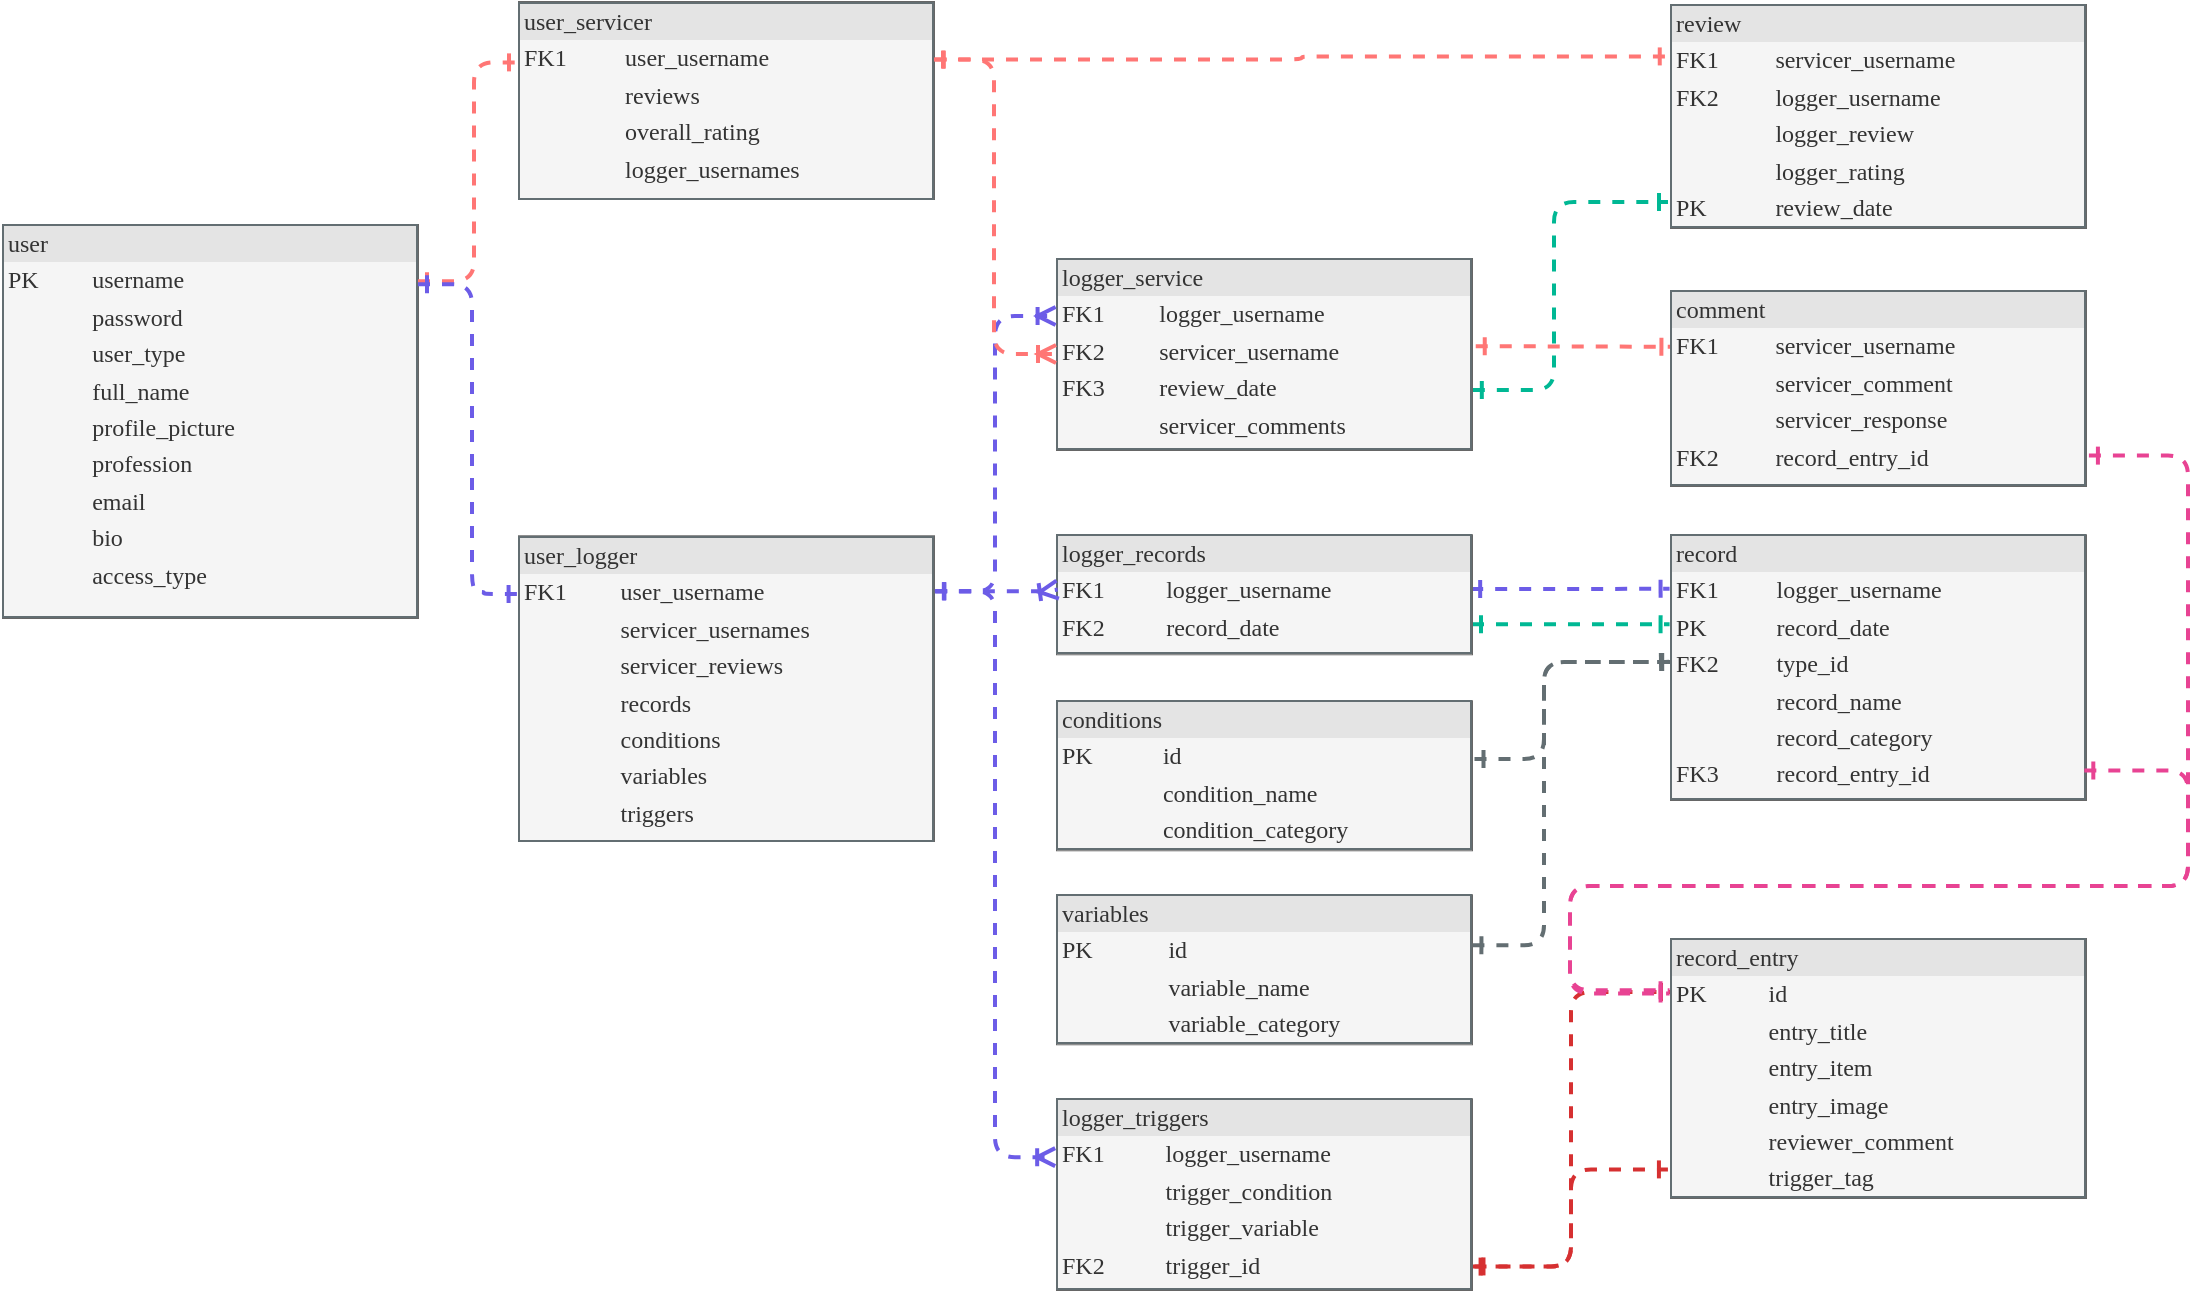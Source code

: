 <mxfile>
    <diagram name="Page-1" id="2ca16b54-16f6-2749-3443-fa8db7711227">
        <mxGraphModel dx="1154" dy="779" grid="0" gridSize="10" guides="1" tooltips="1" connect="1" arrows="1" fold="1" page="1" pageScale="1" pageWidth="1169" pageHeight="827" background="none" math="0" shadow="0">
            <root>
                <mxCell id="0"/>
                <mxCell id="1" parent="0"/>
                <mxCell id="2ed32ef02a7f4228-8" value="&lt;div style=&quot;box-sizing: border-box ; width: 100% ; background: #e4e4e4 ; padding: 2px&quot;&gt;user&lt;/div&gt;&lt;table style=&quot;width: 100% ; font-size: 1em&quot; cellpadding=&quot;2&quot; cellspacing=&quot;0&quot;&gt;&lt;tbody&gt;&lt;tr&gt;&lt;td&gt;PK&lt;/td&gt;&lt;td&gt;username&lt;/td&gt;&lt;/tr&gt;&lt;tr&gt;&lt;td&gt;&lt;br&gt;&lt;/td&gt;&lt;td&gt;password&lt;/td&gt;&lt;/tr&gt;&lt;tr&gt;&lt;td&gt;&lt;/td&gt;&lt;td&gt;user_type&lt;/td&gt;&lt;/tr&gt;&lt;tr&gt;&lt;td&gt;&lt;br&gt;&lt;/td&gt;&lt;td&gt;full_name&lt;br&gt;&lt;/td&gt;&lt;/tr&gt;&lt;tr&gt;&lt;td&gt;&lt;br&gt;&lt;/td&gt;&lt;td&gt;profile_picture&lt;br&gt;&lt;/td&gt;&lt;/tr&gt;&lt;tr&gt;&lt;td&gt;&lt;br&gt;&lt;/td&gt;&lt;td&gt;profession&lt;br&gt;&lt;/td&gt;&lt;/tr&gt;&lt;tr&gt;&lt;td&gt;&lt;br&gt;&lt;/td&gt;&lt;td&gt;email&lt;/td&gt;&lt;/tr&gt;&lt;tr&gt;&lt;td&gt;&lt;br&gt;&lt;/td&gt;&lt;td&gt;bio&lt;br&gt;&lt;/td&gt;&lt;/tr&gt;&lt;tr&gt;&lt;td&gt;&lt;br&gt;&lt;/td&gt;&lt;td&gt;access_type&lt;br&gt;&lt;/td&gt;&lt;/tr&gt;&lt;tr&gt;&lt;td&gt;&lt;br&gt;&lt;/td&gt;&lt;td&gt;&lt;br&gt;&lt;/td&gt;&lt;/tr&gt;&lt;tr&gt;&lt;td&gt;&lt;br&gt;&lt;/td&gt;&lt;td&gt;&lt;br&gt;&lt;/td&gt;&lt;/tr&gt;&lt;tr&gt;&lt;td&gt;&lt;br&gt;&lt;/td&gt;&lt;td&gt;&lt;br&gt;&lt;/td&gt;&lt;/tr&gt;&lt;tr&gt;&lt;td&gt;&lt;br&gt;&lt;/td&gt;&lt;td&gt;&lt;br&gt;&lt;/td&gt;&lt;/tr&gt;&lt;tr&gt;&lt;td&gt;&lt;br&gt;&lt;/td&gt;&lt;td&gt;&lt;br&gt;&lt;/td&gt;&lt;/tr&gt;&lt;tr&gt;&lt;td&gt;&lt;br&gt;&lt;/td&gt;&lt;td&gt;&lt;br&gt;&lt;/td&gt;&lt;/tr&gt;&lt;tr&gt;&lt;td&gt;&lt;br&gt;&lt;/td&gt;&lt;td&gt;&lt;br&gt;&lt;/td&gt;&lt;/tr&gt;&lt;tr&gt;&lt;td&gt;&lt;br&gt;&lt;/td&gt;&lt;td&gt;&lt;br&gt;&lt;/td&gt;&lt;/tr&gt;&lt;/tbody&gt;&lt;/table&gt;" style="verticalAlign=top;align=left;overflow=fill;html=1;rounded=0;shadow=0;comic=0;labelBackgroundColor=none;strokeWidth=0.5;fontFamily=Verdana;fontSize=12;fillColor=#f5f5f5;strokeColor=#666666;fontColor=#333333;glass=0;noLabel=0;portConstraint=none;labelPadding=0;strokeOpacity=100;perimeterSpacing=0;spacingTop=0;spacing=2;spacingLeft=0;labelBorderColor=#636e72;" parent="1" vertex="1">
                    <mxGeometry x="41" y="188" width="208" height="197" as="geometry"/>
                </mxCell>
                <mxCell id="2ed32ef02a7f4228-10" value="&lt;div style=&quot;box-sizing: border-box ; width: 100% ; background: #e4e4e4 ; padding: 2px&quot;&gt;user_logger&lt;/div&gt;&lt;table style=&quot;width: 100% ; font-size: 1em&quot; cellpadding=&quot;2&quot; cellspacing=&quot;0&quot;&gt;&lt;tbody&gt;&lt;tr&gt;&lt;td&gt;FK1&lt;/td&gt;&lt;td&gt;&amp;nbsp; &amp;nbsp;user_username&lt;/td&gt;&lt;/tr&gt;&lt;tr&gt;&lt;td&gt;&lt;br&gt;&lt;/td&gt;&lt;td&gt;&amp;nbsp; &amp;nbsp;servicer_usernames&lt;br&gt;&lt;/td&gt;&lt;/tr&gt;&lt;tr&gt;&lt;td&gt;&lt;br&gt;&lt;/td&gt;&lt;td&gt;&amp;nbsp; &amp;nbsp;servicer_reviews&lt;/td&gt;&lt;/tr&gt;&lt;tr&gt;&lt;td&gt;&lt;br&gt;&lt;/td&gt;&lt;td&gt;&amp;nbsp; &amp;nbsp;records&lt;/td&gt;&lt;/tr&gt;&lt;tr&gt;&lt;td&gt;&lt;br&gt;&lt;/td&gt;&lt;td&gt;&amp;nbsp; &amp;nbsp;conditions&lt;/td&gt;&lt;/tr&gt;&lt;tr&gt;&lt;td&gt;&lt;br&gt;&lt;/td&gt;&lt;td&gt;&amp;nbsp; &amp;nbsp;variables&lt;/td&gt;&lt;/tr&gt;&lt;tr&gt;&lt;td&gt;&lt;br&gt;&lt;/td&gt;&lt;td&gt;&amp;nbsp; &amp;nbsp;triggers&lt;/td&gt;&lt;/tr&gt;&lt;/tbody&gt;&lt;/table&gt;" style="verticalAlign=top;align=left;overflow=fill;html=1;rounded=0;shadow=0;comic=0;labelBackgroundColor=none;strokeWidth=0.5;fontFamily=Verdana;fontSize=12;fillColor=#f5f5f5;strokeColor=#666666;fontColor=#333333;labelBorderColor=#636e72;" parent="1" vertex="1">
                    <mxGeometry x="299" y="343.64" width="208" height="152.86" as="geometry"/>
                </mxCell>
                <mxCell id="TQXfzH1NdRfpT0izEi7H-1" style="edgeStyle=orthogonalEdgeStyle;html=1;dashed=1;labelBackgroundColor=none;startArrow=ERone;endArrow=ERone;fontFamily=Verdana;fontSize=12;align=left;endFill=0;startFill=0;strokeColor=#ff7675;strokeWidth=2;entryX=0;entryY=0.31;entryDx=0;entryDy=0;entryPerimeter=0;" parent="1" target="TQXfzH1NdRfpT0izEi7H-3" edge="1">
                    <mxGeometry relative="1" as="geometry">
                        <mxPoint x="249" y="216.571" as="sourcePoint"/>
                        <mxPoint x="284" y="123" as="targetPoint"/>
                        <Array as="points">
                            <mxPoint x="277" y="217"/>
                            <mxPoint x="277" y="107"/>
                        </Array>
                    </mxGeometry>
                </mxCell>
                <mxCell id="TQXfzH1NdRfpT0izEi7H-3" value="&lt;div style=&quot;box-sizing: border-box ; width: 100% ; background: #e4e4e4 ; padding: 2px&quot;&gt;user_servicer&lt;/div&gt;&lt;table style=&quot;width: 100% ; font-size: 1em&quot; cellpadding=&quot;2&quot; cellspacing=&quot;0&quot;&gt;&lt;tbody&gt;&lt;tr&gt;&lt;td&gt;FK1&lt;/td&gt;&lt;td&gt;&amp;nbsp; &amp;nbsp;user_username&lt;/td&gt;&lt;/tr&gt;&lt;tr&gt;&lt;td&gt;&lt;br&gt;&lt;/td&gt;&lt;td&gt;&amp;nbsp; &amp;nbsp;reviews&lt;/td&gt;&lt;/tr&gt;&lt;tr&gt;&lt;td&gt;&lt;br&gt;&lt;/td&gt;&lt;td&gt;&amp;nbsp; &amp;nbsp;overall_rating&lt;/td&gt;&lt;/tr&gt;&lt;tr&gt;&lt;td&gt;&lt;br&gt;&lt;/td&gt;&lt;td&gt;&amp;nbsp; &amp;nbsp;logger_usernames&lt;/td&gt;&lt;/tr&gt;&lt;/tbody&gt;&lt;/table&gt;" style="verticalAlign=top;align=left;overflow=fill;html=1;rounded=0;shadow=0;comic=0;labelBackgroundColor=none;strokeWidth=0.5;fontFamily=Verdana;fontSize=12;fillColor=#f5f5f5;strokeColor=#666666;fontColor=#333333;labelBorderColor=#636e72;" parent="1" vertex="1">
                    <mxGeometry x="299" y="76.5" width="208" height="99" as="geometry"/>
                </mxCell>
                <mxCell id="TQXfzH1NdRfpT0izEi7H-4" style="edgeStyle=orthogonalEdgeStyle;html=1;dashed=1;labelBackgroundColor=none;startArrow=ERone;endArrow=ERone;fontFamily=Verdana;fontSize=12;align=left;endFill=0;startFill=0;strokeColor=#6c5ce7;strokeWidth=2;entryX=-0.001;entryY=0.192;entryDx=0;entryDy=0;entryPerimeter=0;" parent="1" target="2ed32ef02a7f4228-10" edge="1">
                    <mxGeometry relative="1" as="geometry">
                        <mxPoint x="249" y="218.143" as="sourcePoint"/>
                        <mxPoint x="331" y="296" as="targetPoint"/>
                        <Array as="points">
                            <mxPoint x="276" y="218"/>
                            <mxPoint x="276" y="372"/>
                            <mxPoint x="282" y="372"/>
                            <mxPoint x="282" y="373"/>
                        </Array>
                    </mxGeometry>
                </mxCell>
                <mxCell id="TQXfzH1NdRfpT0izEi7H-6" value="&lt;div style=&quot;box-sizing: border-box ; width: 100% ; background: #e4e4e4 ; padding: 2px&quot;&gt;review&lt;/div&gt;&lt;table style=&quot;width: 100% ; font-size: 1em&quot; cellpadding=&quot;2&quot; cellspacing=&quot;0&quot;&gt;&lt;tbody&gt;&lt;tr&gt;&lt;td&gt;FK1&lt;/td&gt;&lt;td&gt;&amp;nbsp; &amp;nbsp;servicer_username&lt;/td&gt;&lt;/tr&gt;&lt;tr&gt;&lt;td&gt;FK2&lt;br&gt;&lt;/td&gt;&lt;td&gt;&amp;nbsp; &amp;nbsp;logger_username&lt;/td&gt;&lt;/tr&gt;&lt;tr&gt;&lt;td&gt;&lt;br&gt;&lt;/td&gt;&lt;td&gt;&amp;nbsp; &amp;nbsp;logger_review&lt;br&gt;&lt;/td&gt;&lt;/tr&gt;&lt;tr&gt;&lt;td&gt;&lt;/td&gt;&lt;td&gt;&amp;nbsp; &amp;nbsp;logger_rating&lt;/td&gt;&lt;/tr&gt;&lt;tr&gt;&lt;td&gt;PK&lt;/td&gt;&lt;td&gt;&amp;nbsp; &amp;nbsp;review_date&lt;/td&gt;&lt;/tr&gt;&lt;/tbody&gt;&lt;/table&gt;" style="verticalAlign=top;align=left;overflow=fill;html=1;rounded=0;shadow=0;comic=0;labelBackgroundColor=none;strokeWidth=0.5;fontFamily=Verdana;fontSize=12;fillColor=#f5f5f5;strokeColor=#666666;fontColor=#333333;labelBorderColor=#636e72;" parent="1" vertex="1">
                    <mxGeometry x="875" y="78" width="208" height="112" as="geometry"/>
                </mxCell>
                <mxCell id="TQXfzH1NdRfpT0izEi7H-8" style="edgeStyle=orthogonalEdgeStyle;html=1;dashed=1;labelBackgroundColor=none;startArrow=ERone;endArrow=ERone;fontFamily=Verdana;fontSize=12;align=left;endFill=0;startFill=0;exitX=1.002;exitY=0.688;exitDx=0;exitDy=0;strokeColor=#00b894;strokeWidth=2;exitPerimeter=0;" parent="1" source="_K73hZ6G-kw6GUNCctz3-10" edge="1">
                    <mxGeometry relative="1" as="geometry">
                        <mxPoint x="501.333" y="137.286" as="sourcePoint"/>
                        <mxPoint x="874" y="177" as="targetPoint"/>
                        <Array as="points">
                            <mxPoint x="817" y="271"/>
                            <mxPoint x="817" y="177"/>
                        </Array>
                    </mxGeometry>
                </mxCell>
                <mxCell id="TQXfzH1NdRfpT0izEi7H-11" style="edgeStyle=orthogonalEdgeStyle;html=1;dashed=1;labelBackgroundColor=none;startArrow=ERone;endArrow=ERone;fontFamily=Verdana;fontSize=12;align=left;endFill=0;startFill=0;exitX=1;exitY=0.296;exitDx=0;exitDy=0;exitPerimeter=0;strokeColor=#ff7675;strokeWidth=2;entryX=-0.003;entryY=0.234;entryDx=0;entryDy=0;entryPerimeter=0;" parent="1" source="TQXfzH1NdRfpT0izEi7H-3" target="TQXfzH1NdRfpT0izEi7H-6" edge="1">
                    <mxGeometry relative="1" as="geometry">
                        <mxPoint x="537.889" y="121.571" as="sourcePoint"/>
                        <mxPoint x="595" y="105" as="targetPoint"/>
                        <Array as="points"/>
                    </mxGeometry>
                </mxCell>
                <mxCell id="TQXfzH1NdRfpT0izEi7H-15" value="&lt;div style=&quot;box-sizing: border-box ; width: 100% ; background: #e4e4e4 ; padding: 2px&quot;&gt;record&lt;/div&gt;&lt;table style=&quot;width: 100% ; font-size: 1em&quot; cellpadding=&quot;2&quot; cellspacing=&quot;0&quot;&gt;&lt;tbody&gt;&lt;tr&gt;&lt;td&gt;FK1&lt;/td&gt;&lt;td&gt;&amp;nbsp; logger_username&lt;/td&gt;&lt;/tr&gt;&lt;tr&gt;&lt;td&gt;PK&lt;/td&gt;&lt;td&gt;&amp;nbsp; record_date&lt;/td&gt;&lt;/tr&gt;&lt;tr&gt;&lt;td&gt;FK2&lt;br&gt;&lt;/td&gt;&lt;td&gt;&amp;nbsp; type_id&lt;br&gt;&lt;/td&gt;&lt;/tr&gt;&lt;tr&gt;&lt;td&gt;&lt;br&gt;&lt;/td&gt;&lt;td&gt;&amp;nbsp; record_name&lt;/td&gt;&lt;/tr&gt;&lt;tr&gt;&lt;td&gt;&lt;br&gt;&lt;/td&gt;&lt;td&gt;&amp;nbsp; record_category&lt;/td&gt;&lt;/tr&gt;&lt;tr&gt;&lt;td&gt;FK3&lt;/td&gt;&lt;td&gt;&amp;nbsp; record_entry_id&lt;/td&gt;&lt;/tr&gt;&lt;/tbody&gt;&lt;/table&gt;" style="verticalAlign=top;align=left;overflow=fill;html=1;rounded=0;shadow=0;comic=0;labelBackgroundColor=none;strokeWidth=0.5;fontFamily=Verdana;fontSize=12;fillColor=#f5f5f5;strokeColor=#666666;fontColor=#333333;labelBorderColor=#636e72;" parent="1" vertex="1">
                    <mxGeometry x="875" y="343.14" width="208" height="132.86" as="geometry"/>
                </mxCell>
                <mxCell id="TQXfzH1NdRfpT0izEi7H-16" style="edgeStyle=orthogonalEdgeStyle;html=1;dashed=1;labelBackgroundColor=none;startArrow=ERone;endArrow=ERone;fontFamily=Verdana;fontSize=12;align=left;endFill=0;startFill=0;exitX=1;exitY=0.75;exitDx=0;exitDy=0;strokeColor=#00b894;strokeWidth=2;entryX=-0.001;entryY=0.339;entryDx=0;entryDy=0;entryPerimeter=0;" parent="1" source="_K73hZ6G-kw6GUNCctz3-4" target="TQXfzH1NdRfpT0izEi7H-15" edge="1">
                    <mxGeometry relative="1" as="geometry">
                        <mxPoint x="779.499" y="503.763" as="sourcePoint"/>
                        <mxPoint x="866" y="414" as="targetPoint"/>
                        <Array as="points"/>
                    </mxGeometry>
                </mxCell>
                <mxCell id="TQXfzH1NdRfpT0izEi7H-17" style="edgeStyle=elbowEdgeStyle;html=1;dashed=1;labelBackgroundColor=none;startArrow=ERone;endArrow=ERone;fontFamily=Verdana;fontSize=12;align=left;endFill=0;startFill=0;strokeColor=#d63031;strokeWidth=2;exitX=0.999;exitY=0.878;exitDx=0;exitDy=0;exitPerimeter=0;" parent="1" source="_K73hZ6G-kw6GUNCctz3-7" edge="1">
                    <mxGeometry relative="1" as="geometry">
                        <mxPoint x="778.667" y="521.929" as="sourcePoint"/>
                        <mxPoint x="875" y="572" as="targetPoint"/>
                    </mxGeometry>
                </mxCell>
                <mxCell id="TQXfzH1NdRfpT0izEi7H-18" style="edgeStyle=orthogonalEdgeStyle;html=1;dashed=1;labelBackgroundColor=none;startArrow=ERone;endArrow=ERone;fontFamily=Verdana;fontSize=12;align=left;endFill=0;startFill=0;exitX=0.998;exitY=0.456;exitDx=0;exitDy=0;strokeColor=#6c5ce7;strokeWidth=2;exitPerimeter=0;entryX=-0.001;entryY=0.205;entryDx=0;entryDy=0;entryPerimeter=0;" parent="1" source="_K73hZ6G-kw6GUNCctz3-4" target="TQXfzH1NdRfpT0izEi7H-15" edge="1">
                    <mxGeometry relative="1" as="geometry">
                        <mxPoint x="778.875" y="372.261" as="sourcePoint"/>
                        <mxPoint x="873" y="371" as="targetPoint"/>
                        <Array as="points"/>
                    </mxGeometry>
                </mxCell>
                <mxCell id="_K73hZ6G-kw6GUNCctz3-2" style="edgeStyle=orthogonalEdgeStyle;html=1;dashed=1;labelBackgroundColor=none;startArrow=ERone;endArrow=ERone;fontFamily=Verdana;fontSize=12;align=left;endFill=0;startFill=0;strokeColor=#ff7675;strokeWidth=2;exitX=1.009;exitY=0.46;exitDx=0;exitDy=0;exitPerimeter=0;entryX=0.001;entryY=0.29;entryDx=0;entryDy=0;entryPerimeter=0;" parent="1" source="_K73hZ6G-kw6GUNCctz3-10" target="2" edge="1">
                    <mxGeometry relative="1" as="geometry">
                        <mxPoint x="800" y="218" as="sourcePoint"/>
                        <mxPoint x="854" y="228" as="targetPoint"/>
                        <Array as="points">
                            <mxPoint x="825" y="249"/>
                        </Array>
                    </mxGeometry>
                </mxCell>
                <mxCell id="_K73hZ6G-kw6GUNCctz3-4" value="&lt;div style=&quot;box-sizing: border-box ; width: 100% ; background: #e4e4e4 ; padding: 2px&quot;&gt;logger_records&lt;/div&gt;&lt;table style=&quot;width: 100% ; font-size: 1em&quot; cellpadding=&quot;2&quot; cellspacing=&quot;0&quot;&gt;&lt;tbody&gt;&lt;tr&gt;&lt;td&gt;FK1&lt;/td&gt;&lt;td&gt;&lt;br&gt;&lt;/td&gt;&lt;td&gt;logger_username&lt;/td&gt;&lt;/tr&gt;&lt;tr&gt;&lt;td&gt;FK2&lt;/td&gt;&lt;td&gt;&lt;br&gt;&lt;/td&gt;&lt;td&gt;record_date&lt;/td&gt;&lt;/tr&gt;&lt;/tbody&gt;&lt;/table&gt;" style="verticalAlign=top;align=left;overflow=fill;html=1;rounded=0;shadow=0;comic=0;labelBackgroundColor=none;strokeWidth=0.5;fontFamily=Verdana;fontSize=12;fillColor=#f5f5f5;strokeColor=#666666;fontColor=#333333;labelBorderColor=#636e72;" parent="1" vertex="1">
                    <mxGeometry x="568" y="343.14" width="208" height="60" as="geometry"/>
                </mxCell>
                <mxCell id="_K73hZ6G-kw6GUNCctz3-5" value="&lt;div style=&quot;box-sizing: border-box ; width: 100% ; background: #e4e4e4 ; padding: 2px&quot;&gt;conditions&lt;/div&gt;&lt;table style=&quot;width: 100% ; font-size: 1em&quot; cellpadding=&quot;2&quot; cellspacing=&quot;0&quot;&gt;&lt;tbody&gt;&lt;tr&gt;&lt;td&gt;PK&lt;/td&gt;&lt;td&gt;&lt;br&gt;&lt;/td&gt;&lt;td&gt;&lt;br&gt;&lt;/td&gt;&lt;td&gt;&lt;br&gt;&lt;/td&gt;&lt;td&gt;id&lt;/td&gt;&lt;/tr&gt;&lt;tr&gt;&lt;td&gt;&lt;br&gt;&lt;/td&gt;&lt;td&gt;&lt;br&gt;&lt;/td&gt;&lt;td&gt;&lt;br&gt;&lt;/td&gt;&lt;td&gt;&lt;br&gt;&lt;/td&gt;&lt;td&gt;condition_name&lt;/td&gt;&lt;/tr&gt;&lt;tr&gt;&lt;td&gt;&lt;br&gt;&lt;/td&gt;&lt;td&gt;&lt;br&gt;&lt;/td&gt;&lt;td&gt;&lt;br&gt;&lt;/td&gt;&lt;td&gt;&lt;br&gt;&lt;/td&gt;&lt;td&gt;condition_category&lt;/td&gt;&lt;/tr&gt;&lt;/tbody&gt;&lt;/table&gt;" style="verticalAlign=top;align=left;overflow=fill;html=1;rounded=0;shadow=0;comic=0;labelBackgroundColor=none;strokeWidth=0.5;fontFamily=Verdana;fontSize=12;fillColor=#f5f5f5;strokeColor=#666666;fontColor=#333333;labelBorderColor=#636e72;" parent="1" vertex="1">
                    <mxGeometry x="568" y="426.14" width="208" height="75" as="geometry"/>
                </mxCell>
                <mxCell id="_K73hZ6G-kw6GUNCctz3-6" value="&lt;div style=&quot;box-sizing: border-box ; width: 100% ; background: #e4e4e4 ; padding: 2px&quot;&gt;variables&lt;/div&gt;&lt;table style=&quot;width: 100% ; font-size: 1em&quot; cellpadding=&quot;2&quot; cellspacing=&quot;0&quot;&gt;&lt;tbody&gt;&lt;tr&gt;&lt;td&gt;PK&lt;/td&gt;&lt;td&gt;&lt;br&gt;&lt;/td&gt;&lt;td&gt;&lt;br&gt;&lt;/td&gt;&lt;td&gt;&lt;br&gt;&lt;/td&gt;&lt;td&gt;id&lt;/td&gt;&lt;/tr&gt;&lt;tr&gt;&lt;td&gt;&lt;br&gt;&lt;/td&gt;&lt;td&gt;&lt;br&gt;&lt;/td&gt;&lt;td&gt;&lt;br&gt;&lt;/td&gt;&lt;td&gt;&lt;br&gt;&lt;/td&gt;&lt;td&gt;variable_name&lt;/td&gt;&lt;/tr&gt;&lt;tr&gt;&lt;td&gt;&lt;br&gt;&lt;/td&gt;&lt;td&gt;&lt;br&gt;&lt;/td&gt;&lt;td&gt;&lt;br&gt;&lt;/td&gt;&lt;td&gt;&lt;br&gt;&lt;/td&gt;&lt;td&gt;variable_category&lt;/td&gt;&lt;/tr&gt;&lt;/tbody&gt;&lt;/table&gt;" style="verticalAlign=top;align=left;overflow=fill;html=1;rounded=0;shadow=0;comic=0;labelBackgroundColor=none;strokeWidth=0.5;fontFamily=Verdana;fontSize=12;fillColor=#f5f5f5;strokeColor=#666666;fontColor=#333333;labelBorderColor=#636e72;" parent="1" vertex="1">
                    <mxGeometry x="568" y="523.14" width="208" height="75" as="geometry"/>
                </mxCell>
                <mxCell id="_K73hZ6G-kw6GUNCctz3-7" value="&lt;div style=&quot;box-sizing: border-box ; width: 100% ; background: #e4e4e4 ; padding: 2px&quot;&gt;logger_triggers&lt;/div&gt;&lt;table style=&quot;width: 100% ; font-size: 1em&quot; cellpadding=&quot;2&quot; cellspacing=&quot;0&quot;&gt;&lt;tbody&gt;&lt;tr&gt;&lt;td&gt;FK1&lt;/td&gt;&lt;td&gt;&lt;br&gt;&lt;/td&gt;&lt;td&gt;logger_username&lt;/td&gt;&lt;/tr&gt;&lt;tr&gt;&lt;td&gt;&lt;br&gt;&lt;/td&gt;&lt;td&gt;&lt;br&gt;&lt;/td&gt;&lt;td&gt;trigger_condition&lt;/td&gt;&lt;/tr&gt;&lt;tr&gt;&lt;td&gt;&lt;br&gt;&lt;/td&gt;&lt;td&gt;&lt;br&gt;&lt;/td&gt;&lt;td&gt;trigger_variable&lt;/td&gt;&lt;/tr&gt;&lt;tr&gt;&lt;td&gt;FK2&lt;/td&gt;&lt;td&gt;&lt;br&gt;&lt;/td&gt;&lt;td&gt;trigger_id&lt;/td&gt;&lt;/tr&gt;&lt;/tbody&gt;&lt;/table&gt;" style="verticalAlign=top;align=left;overflow=fill;html=1;rounded=0;shadow=0;comic=0;labelBackgroundColor=none;strokeWidth=0.5;fontFamily=Verdana;fontSize=12;fillColor=#f5f5f5;strokeColor=#666666;fontColor=#333333;labelBorderColor=#636e72;" parent="1" vertex="1">
                    <mxGeometry x="568" y="625.14" width="208" height="95.86" as="geometry"/>
                </mxCell>
                <mxCell id="_K73hZ6G-kw6GUNCctz3-10" value="&lt;div style=&quot;box-sizing: border-box ; width: 100% ; background: #e4e4e4 ; padding: 2px&quot;&gt;logger_service&lt;/div&gt;&lt;table style=&quot;width: 100% ; font-size: 1em&quot; cellpadding=&quot;2&quot; cellspacing=&quot;0&quot;&gt;&lt;tbody&gt;&lt;tr&gt;&lt;td&gt;FK1&lt;/td&gt;&lt;td&gt;&amp;nbsp; &amp;nbsp;logger_username&lt;/td&gt;&lt;/tr&gt;&lt;tr&gt;&lt;td&gt;FK2&lt;/td&gt;&lt;td&gt;&amp;nbsp; &amp;nbsp;servicer_username&lt;/td&gt;&lt;/tr&gt;&lt;tr&gt;&lt;td&gt;FK3&lt;/td&gt;&lt;td&gt;&amp;nbsp; &amp;nbsp;review_date&lt;/td&gt;&lt;/tr&gt;&lt;tr&gt;&lt;td&gt;&lt;br&gt;&lt;/td&gt;&lt;td&gt;&amp;nbsp; &amp;nbsp;servicer_comments&lt;/td&gt;&lt;/tr&gt;&lt;/tbody&gt;&lt;/table&gt;" style="verticalAlign=top;align=left;overflow=fill;html=1;rounded=0;shadow=0;comic=0;labelBackgroundColor=none;strokeWidth=0.5;fontFamily=Verdana;fontSize=12;fillColor=#f5f5f5;strokeColor=#666666;fontColor=#333333;labelBorderColor=#636e72;" parent="1" vertex="1">
                    <mxGeometry x="568" y="205" width="208" height="96" as="geometry"/>
                </mxCell>
                <mxCell id="_K73hZ6G-kw6GUNCctz3-11" style="edgeStyle=orthogonalEdgeStyle;html=1;dashed=1;labelBackgroundColor=none;startArrow=ERone;endArrow=ERoneToMany;fontFamily=Verdana;fontSize=12;align=left;endFill=0;startFill=0;strokeColor=#6c5ce7;strokeWidth=2;exitX=1.002;exitY=0.183;exitDx=0;exitDy=0;exitPerimeter=0;entryX=0.004;entryY=0.461;entryDx=0;entryDy=0;entryPerimeter=0;" parent="1" source="2ed32ef02a7f4228-10" target="_K73hZ6G-kw6GUNCctz3-4" edge="1">
                    <mxGeometry relative="1" as="geometry">
                        <mxPoint x="536" y="371" as="sourcePoint"/>
                        <mxPoint x="585" y="371" as="targetPoint"/>
                        <Array as="points">
                            <mxPoint x="563" y="371"/>
                        </Array>
                    </mxGeometry>
                </mxCell>
                <mxCell id="_K73hZ6G-kw6GUNCctz3-14" style="edgeStyle=orthogonalEdgeStyle;html=1;dashed=1;labelBackgroundColor=none;startArrow=ERone;endArrow=ERoneToMany;fontFamily=Verdana;fontSize=12;align=left;endFill=0;startFill=0;strokeColor=#6c5ce7;strokeWidth=2;exitX=1.003;exitY=0.182;exitDx=0;exitDy=0;exitPerimeter=0;entryX=-0.002;entryY=0.307;entryDx=0;entryDy=0;entryPerimeter=0;" parent="1" source="2ed32ef02a7f4228-10" target="_K73hZ6G-kw6GUNCctz3-7" edge="1">
                    <mxGeometry relative="1" as="geometry">
                        <mxPoint x="495" y="457" as="sourcePoint"/>
                        <mxPoint x="561" y="637" as="targetPoint"/>
                        <Array as="points"/>
                    </mxGeometry>
                </mxCell>
                <mxCell id="_K73hZ6G-kw6GUNCctz3-15" style="edgeStyle=orthogonalEdgeStyle;html=1;dashed=1;labelBackgroundColor=none;startArrow=ERone;endArrow=ERone;fontFamily=Verdana;fontSize=12;align=left;endFill=0;startFill=0;exitX=1.006;exitY=0.392;exitDx=0;exitDy=0;strokeColor=#636e72;strokeWidth=2;exitPerimeter=0;entryX=0;entryY=0.48;entryDx=0;entryDy=0;entryPerimeter=0;" parent="1" source="_K73hZ6G-kw6GUNCctz3-5" target="TQXfzH1NdRfpT0izEi7H-15" edge="1">
                    <mxGeometry relative="1" as="geometry">
                        <mxPoint x="786" y="398" as="sourcePoint"/>
                        <mxPoint x="875" y="408" as="targetPoint"/>
                        <Array as="points">
                            <mxPoint x="812" y="455"/>
                            <mxPoint x="812" y="407"/>
                            <mxPoint x="870" y="407"/>
                        </Array>
                    </mxGeometry>
                </mxCell>
                <mxCell id="_K73hZ6G-kw6GUNCctz3-17" style="edgeStyle=orthogonalEdgeStyle;html=1;dashed=1;labelBackgroundColor=none;startArrow=ERone;endArrow=ERoneToMany;fontFamily=Verdana;fontSize=12;align=left;endFill=0;startFill=0;strokeColor=#6c5ce7;strokeWidth=2;exitX=1.003;exitY=0.184;exitDx=0;exitDy=0;exitPerimeter=0;entryX=-0.001;entryY=0.302;entryDx=0;entryDy=0;entryPerimeter=0;" parent="1" source="2ed32ef02a7f4228-10" target="_K73hZ6G-kw6GUNCctz3-10" edge="1">
                    <mxGeometry relative="1" as="geometry">
                        <mxPoint x="534" y="404" as="sourcePoint"/>
                        <mxPoint x="574" y="328" as="targetPoint"/>
                        <Array as="points"/>
                    </mxGeometry>
                </mxCell>
                <mxCell id="_K73hZ6G-kw6GUNCctz3-19" style="edgeStyle=orthogonalEdgeStyle;html=1;dashed=1;labelBackgroundColor=none;startArrow=ERone;endArrow=ERoneToMany;fontFamily=Verdana;fontSize=12;align=left;endFill=0;startFill=0;strokeColor=#ff7675;strokeWidth=2;entryX=0;entryY=0.5;entryDx=0;entryDy=0;exitX=1.002;exitY=0.296;exitDx=0;exitDy=0;exitPerimeter=0;" parent="1" source="TQXfzH1NdRfpT0izEi7H-3" target="_K73hZ6G-kw6GUNCctz3-10" edge="1">
                    <mxGeometry relative="1" as="geometry">
                        <mxPoint x="548" y="112" as="sourcePoint"/>
                        <mxPoint x="603" y="263" as="targetPoint"/>
                        <Array as="points">
                            <mxPoint x="537" y="106"/>
                            <mxPoint x="537" y="253"/>
                        </Array>
                    </mxGeometry>
                </mxCell>
                <mxCell id="_K73hZ6G-kw6GUNCctz3-20" style="edgeStyle=orthogonalEdgeStyle;html=1;dashed=1;labelBackgroundColor=none;startArrow=ERone;endArrow=ERone;fontFamily=Verdana;fontSize=12;align=left;endFill=0;startFill=0;strokeColor=#636e72;strokeWidth=2;exitX=1.001;exitY=0.339;exitDx=0;exitDy=0;exitPerimeter=0;entryX=0.003;entryY=0.479;entryDx=0;entryDy=0;entryPerimeter=0;" parent="1" source="_K73hZ6G-kw6GUNCctz3-6" target="TQXfzH1NdRfpT0izEi7H-15" edge="1">
                    <mxGeometry relative="1" as="geometry">
                        <mxPoint x="783" y="548" as="sourcePoint"/>
                        <mxPoint x="855" y="435" as="targetPoint"/>
                        <Array as="points">
                            <mxPoint x="812" y="549"/>
                            <mxPoint x="812" y="407"/>
                            <mxPoint x="876" y="407"/>
                        </Array>
                    </mxGeometry>
                </mxCell>
                <mxCell id="2" value="&lt;div style=&quot;box-sizing: border-box ; width: 100% ; background: #e4e4e4 ; padding: 2px&quot;&gt;comment&lt;/div&gt;&lt;table style=&quot;width: 100% ; font-size: 1em&quot; cellpadding=&quot;2&quot; cellspacing=&quot;0&quot;&gt;&lt;tbody&gt;&lt;tr&gt;&lt;td&gt;FK1&lt;/td&gt;&lt;td&gt;&amp;nbsp; &amp;nbsp;servicer_username&lt;/td&gt;&lt;/tr&gt;&lt;tr&gt;&lt;td&gt;&lt;br&gt;&lt;/td&gt;&lt;td&gt;&amp;nbsp; &amp;nbsp;servicer_comment&lt;/td&gt;&lt;/tr&gt;&lt;tr&gt;&lt;td&gt;&lt;br&gt;&lt;/td&gt;&lt;td&gt;&amp;nbsp; &amp;nbsp;servicer_response&lt;br&gt;&lt;/td&gt;&lt;/tr&gt;&lt;tr&gt;&lt;td&gt;FK2&lt;/td&gt;&lt;td&gt;&amp;nbsp; &amp;nbsp;record_entry_id&lt;/td&gt;&lt;/tr&gt;&lt;/tbody&gt;&lt;/table&gt;" style="verticalAlign=top;align=left;overflow=fill;html=1;rounded=0;shadow=0;comic=0;labelBackgroundColor=none;strokeWidth=0.5;fontFamily=Verdana;fontSize=12;fillColor=#f5f5f5;strokeColor=#666666;fontColor=#333333;labelBorderColor=#636e72;" vertex="1" parent="1">
                    <mxGeometry x="875" y="221" width="208" height="98" as="geometry"/>
                </mxCell>
                <mxCell id="4" value="&lt;div style=&quot;box-sizing: border-box ; width: 100% ; background: #e4e4e4 ; padding: 2px&quot;&gt;record_entry&lt;/div&gt;&lt;table style=&quot;width: 100% ; font-size: 1em&quot; cellpadding=&quot;2&quot; cellspacing=&quot;0&quot;&gt;&lt;tbody&gt;&lt;tr&gt;&lt;td&gt;PK&lt;/td&gt;&lt;td&gt;&lt;br&gt;&lt;/td&gt;&lt;td&gt;&amp;nbsp; &amp;nbsp;id&lt;/td&gt;&lt;/tr&gt;&lt;tr&gt;&lt;td&gt;&lt;br&gt;&lt;/td&gt;&lt;td&gt;&lt;br&gt;&lt;/td&gt;&lt;td&gt;&amp;nbsp; &amp;nbsp;entry_title&lt;/td&gt;&lt;/tr&gt;&lt;tr&gt;&lt;td&gt;&lt;br&gt;&lt;/td&gt;&lt;td&gt;&lt;br&gt;&lt;/td&gt;&lt;td&gt;&amp;nbsp; &amp;nbsp;entry_item&lt;br&gt;&lt;/td&gt;&lt;/tr&gt;&lt;tr&gt;&lt;td&gt;&lt;/td&gt;&lt;td&gt;&lt;br&gt;&lt;/td&gt;&lt;td&gt;&amp;nbsp; &amp;nbsp;entry_image&lt;/td&gt;&lt;/tr&gt;&lt;tr&gt;&lt;td&gt;&lt;br&gt;&lt;/td&gt;&lt;td&gt;&lt;br&gt;&lt;/td&gt;&lt;td&gt;&amp;nbsp; &amp;nbsp;reviewer_comment&lt;br&gt;&lt;/td&gt;&lt;/tr&gt;&lt;tr&gt;&lt;td&gt;&lt;br&gt;&lt;/td&gt;&lt;td&gt;&lt;br&gt;&lt;/td&gt;&lt;td&gt;&amp;nbsp; &amp;nbsp;trigger_tag&lt;/td&gt;&lt;/tr&gt;&lt;/tbody&gt;&lt;/table&gt;" style="verticalAlign=top;align=left;overflow=fill;html=1;rounded=0;shadow=0;comic=0;labelBackgroundColor=none;strokeWidth=0.5;fontFamily=Verdana;fontSize=12;fillColor=#f5f5f5;strokeColor=#666666;fontColor=#333333;labelBorderColor=#636e72;" vertex="1" parent="1">
                    <mxGeometry x="875" y="545" width="208" height="130" as="geometry"/>
                </mxCell>
                <mxCell id="5" style="edgeStyle=elbowEdgeStyle;html=1;dashed=1;labelBackgroundColor=none;startArrow=ERone;endArrow=ERone;fontFamily=Verdana;fontSize=12;align=left;endFill=0;startFill=0;strokeColor=#d63031;strokeWidth=2;exitX=1.006;exitY=0.877;exitDx=0;exitDy=0;exitPerimeter=0;entryX=-0.005;entryY=0.89;entryDx=0;entryDy=0;entryPerimeter=0;" edge="1" parent="1" source="_K73hZ6G-kw6GUNCctz3-7" target="4">
                    <mxGeometry relative="1" as="geometry">
                        <mxPoint x="785.792" y="719.305" as="sourcePoint"/>
                        <mxPoint x="885.208" y="582.675" as="targetPoint"/>
                    </mxGeometry>
                </mxCell>
                <mxCell id="6" style="edgeStyle=orthogonalEdgeStyle;html=1;dashed=1;labelBackgroundColor=none;startArrow=ERone;endArrow=ERone;fontFamily=Verdana;fontSize=12;align=left;endFill=0;startFill=0;strokeColor=#E84393;strokeWidth=2;exitX=1.007;exitY=0.845;exitDx=0;exitDy=0;exitPerimeter=0;entryX=-0.001;entryY=0.213;entryDx=0;entryDy=0;entryPerimeter=0;" edge="1" parent="1" source="2" target="4">
                    <mxGeometry relative="1" as="geometry">
                        <mxPoint x="787.998" y="601.785" as="sourcePoint"/>
                        <mxPoint x="861" y="594" as="targetPoint"/>
                        <Array as="points">
                            <mxPoint x="1134" y="304"/>
                            <mxPoint x="1134" y="519"/>
                            <mxPoint x="825" y="519"/>
                            <mxPoint x="825" y="573"/>
                        </Array>
                    </mxGeometry>
                </mxCell>
                <mxCell id="7" style="edgeStyle=orthogonalEdgeStyle;html=1;dashed=1;labelBackgroundColor=none;startArrow=ERone;endArrow=ERone;fontFamily=Verdana;fontSize=12;align=left;endFill=0;startFill=0;strokeColor=#E84393;strokeWidth=2;exitX=0.996;exitY=0.889;exitDx=0;exitDy=0;exitPerimeter=0;entryX=-0.001;entryY=0.201;entryDx=0;entryDy=0;entryPerimeter=0;" edge="1" parent="1" source="TQXfzH1NdRfpT0izEi7H-15" target="4">
                    <mxGeometry relative="1" as="geometry">
                        <mxPoint x="1094.456" y="303.81" as="sourcePoint"/>
                        <mxPoint x="875" y="572" as="targetPoint"/>
                        <Array as="points">
                            <mxPoint x="1134" y="461"/>
                            <mxPoint x="1134" y="519"/>
                            <mxPoint x="825" y="519"/>
                            <mxPoint x="825" y="571"/>
                        </Array>
                    </mxGeometry>
                </mxCell>
            </root>
        </mxGraphModel>
    </diagram>
</mxfile>